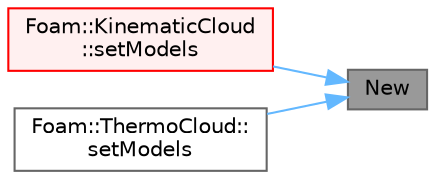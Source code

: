 digraph "New"
{
 // LATEX_PDF_SIZE
  bgcolor="transparent";
  edge [fontname=Helvetica,fontsize=10,labelfontname=Helvetica,labelfontsize=10];
  node [fontname=Helvetica,fontsize=10,shape=box,height=0.2,width=0.4];
  rankdir="RL";
  Node1 [id="Node000001",label="New",height=0.2,width=0.4,color="gray40", fillcolor="grey60", style="filled", fontcolor="black",tooltip=" "];
  Node1 -> Node2 [id="edge1_Node000001_Node000002",dir="back",color="steelblue1",style="solid",tooltip=" "];
  Node2 [id="Node000002",label="Foam::KinematicCloud\l::setModels",height=0.2,width=0.4,color="red", fillcolor="#FFF0F0", style="filled",URL="$classFoam_1_1KinematicCloud.html#a159c6d7d2515cf540f644181ed2c2801",tooltip=" "];
  Node1 -> Node4 [id="edge2_Node000001_Node000004",dir="back",color="steelblue1",style="solid",tooltip=" "];
  Node4 [id="Node000004",label="Foam::ThermoCloud::\lsetModels",height=0.2,width=0.4,color="grey40", fillcolor="white", style="filled",URL="$classFoam_1_1ThermoCloud.html#a159c6d7d2515cf540f644181ed2c2801",tooltip=" "];
}
